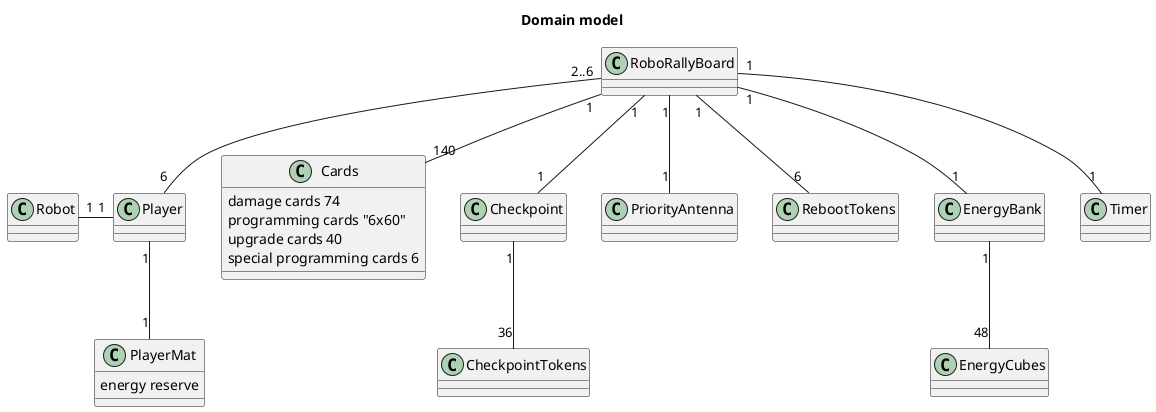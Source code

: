 @startuml
title Domain model
class RoboRallyBoard {

}


class Player {

}

class Robot {

}

class PlayerMat {
energy reserve
}


class Cards {
damage cards 74
programming cards "6x60"
upgrade cards 40
special programming cards 6
}


RoboRallyBoard "2..6"--"6" Player
RoboRallyBoard "1"--"1" Checkpoint
Checkpoint"1"--"36" CheckpointTokens
Player "1"-left-"1" Robot
Player "1"--"1" PlayerMat
RoboRallyBoard "1"--"1" PriorityAntenna
RoboRallyBoard "1"--"6" RebootTokens
RoboRallyBoard "1"--"140" Cards
RoboRallyBoard "1"--"1" EnergyBank
EnergyBank "1" -- "48" EnergyCubes
RoboRallyBoard "1" -- "1" Timer






@enduml